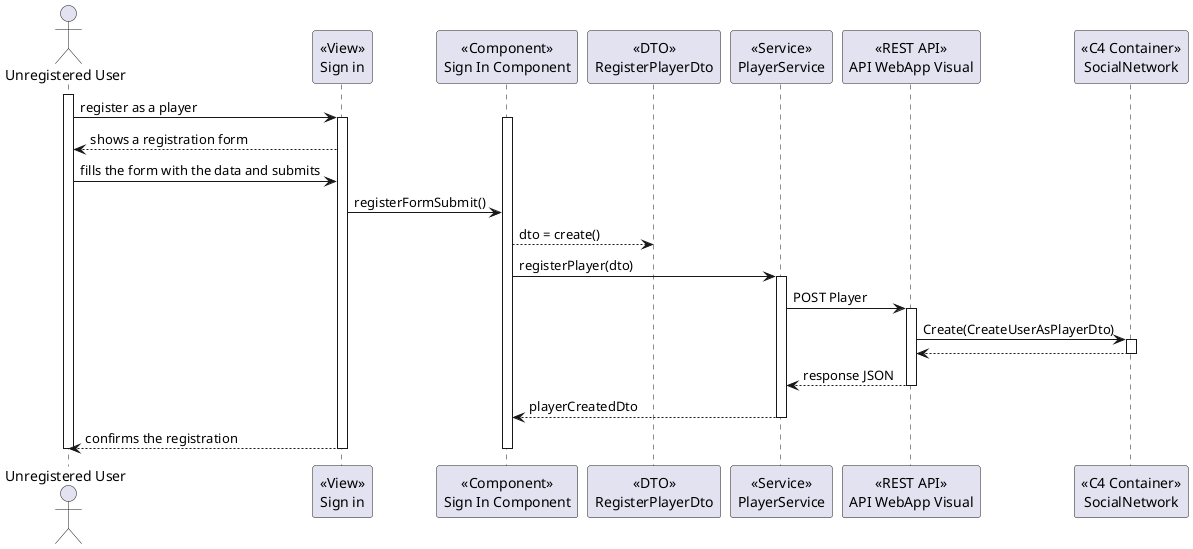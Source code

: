 @startuml

actor "Unregistered User" as UNU
participant "<<View>>\nSign in" as SI
participant "<<Component>>\nSign In Component" as SC
participant "<<DTO>>\nRegisterPlayerDto" as RPD
participant "<<Service>>\nPlayerService" as PS
participant "<<REST API>>\nAPI WebApp Visual" as API
participant "<<C4 Container>>\nSocialNetwork" as SN

activate UNU

UNU -> SI : register as a player 

activate SI

activate SC

SI --> UNU : shows a registration form 

UNU -> SI : fills the form with the data and submits

SI -> SC : registerFormSubmit()

SC --> RPD : dto = create()

SC -> PS : registerPlayer(dto)

activate PS

PS -> API: POST Player

activate API
API -> SN: Create(CreateUserAsPlayerDto)

activate SN
SN --> API
deactivate SN

API --> PS : response JSON
deactivate API

PS --> SC : playerCreatedDto

deactivate PS

SI --> UNU : confirms the registration

deactivate SC 
deactivate SI 
deactivate UNU


@enduml